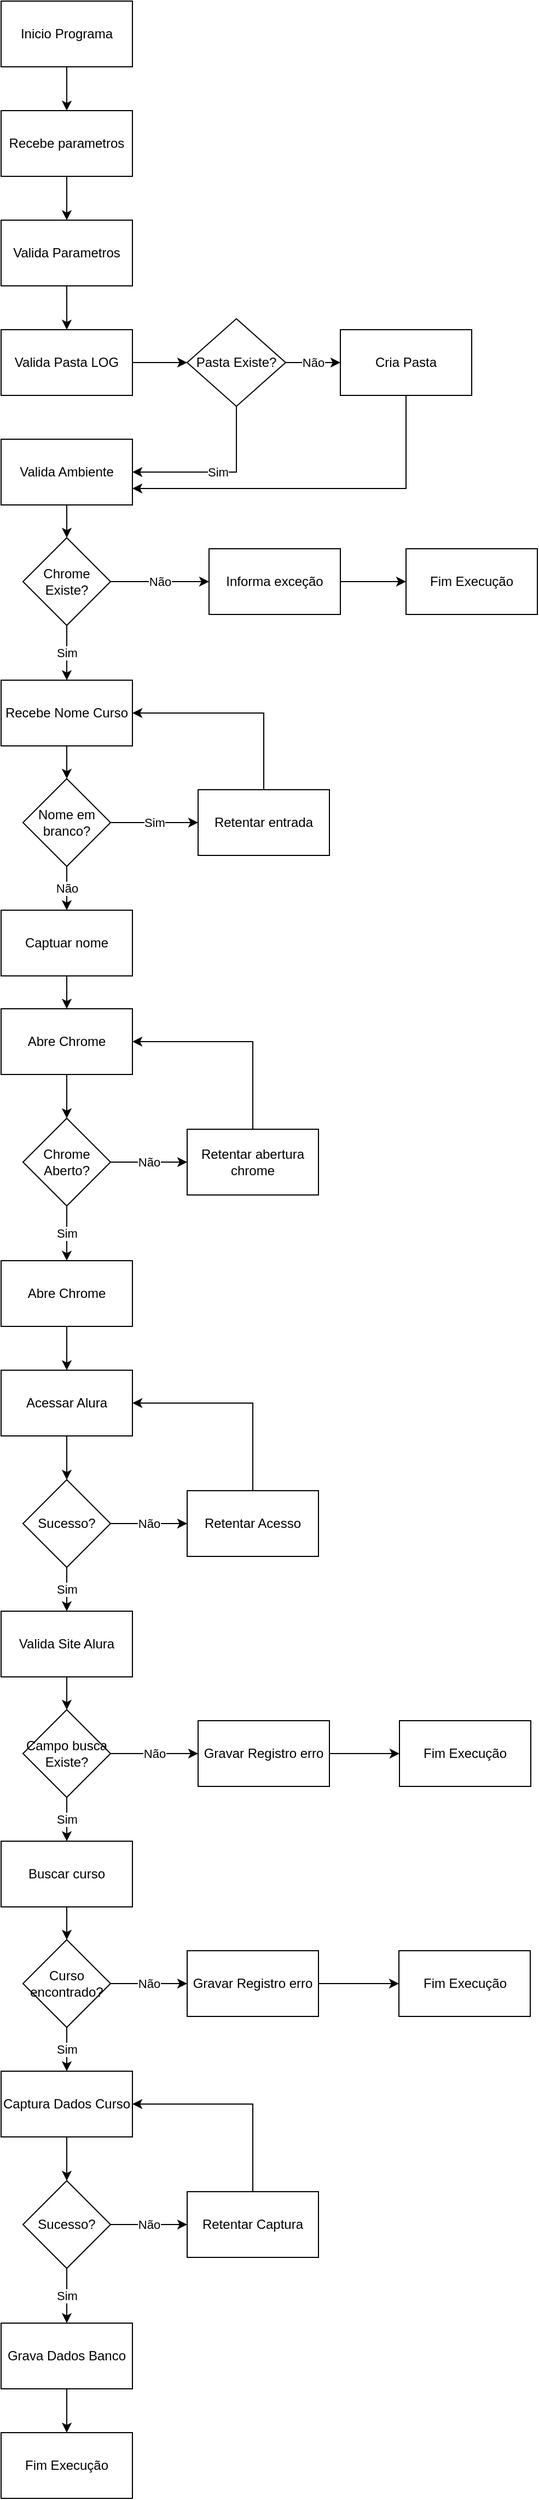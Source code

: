 <mxfile version="20.3.0" type="device"><diagram id="UJPH2ZQYphaxS8EfUfww" name="Página-1"><mxGraphModel dx="1202" dy="1794" grid="1" gridSize="10" guides="1" tooltips="1" connect="1" arrows="1" fold="1" page="1" pageScale="1" pageWidth="827" pageHeight="1169" math="0" shadow="0"><root><mxCell id="0"/><mxCell id="1" parent="0"/><mxCell id="Ck94WXgZyblLGc1j7kpH-4" style="edgeStyle=orthogonalEdgeStyle;rounded=0;orthogonalLoop=1;jettySize=auto;html=1;exitX=0.5;exitY=1;exitDx=0;exitDy=0;entryX=0.5;entryY=0;entryDx=0;entryDy=0;" parent="1" source="j4ky8cEnAvulfvaqjkqF-1" target="Ck94WXgZyblLGc1j7kpH-3" edge="1"><mxGeometry relative="1" as="geometry"/></mxCell><mxCell id="j4ky8cEnAvulfvaqjkqF-1" value="Recebe parametros" style="rounded=0;whiteSpace=wrap;html=1;" parent="1" vertex="1"><mxGeometry x="50" y="-50" width="120" height="60" as="geometry"/></mxCell><mxCell id="j4ky8cEnAvulfvaqjkqF-6" style="edgeStyle=orthogonalEdgeStyle;rounded=0;orthogonalLoop=1;jettySize=auto;html=1;exitX=0.5;exitY=1;exitDx=0;exitDy=0;" parent="1" source="j4ky8cEnAvulfvaqjkqF-2" target="j4ky8cEnAvulfvaqjkqF-5" edge="1"><mxGeometry relative="1" as="geometry"/></mxCell><mxCell id="j4ky8cEnAvulfvaqjkqF-2" value="Recebe Nome Curso" style="rounded=0;whiteSpace=wrap;html=1;" parent="1" vertex="1"><mxGeometry x="50" y="470" width="120" height="60" as="geometry"/></mxCell><mxCell id="j4ky8cEnAvulfvaqjkqF-8" value="Sim" style="edgeStyle=orthogonalEdgeStyle;rounded=0;orthogonalLoop=1;jettySize=auto;html=1;exitX=1;exitY=0.5;exitDx=0;exitDy=0;" parent="1" source="j4ky8cEnAvulfvaqjkqF-5" target="j4ky8cEnAvulfvaqjkqF-7" edge="1"><mxGeometry relative="1" as="geometry"/></mxCell><mxCell id="j4ky8cEnAvulfvaqjkqF-11" value="Não" style="edgeStyle=orthogonalEdgeStyle;rounded=0;orthogonalLoop=1;jettySize=auto;html=1;exitX=0.5;exitY=1;exitDx=0;exitDy=0;" parent="1" source="j4ky8cEnAvulfvaqjkqF-5" target="j4ky8cEnAvulfvaqjkqF-10" edge="1"><mxGeometry relative="1" as="geometry"/></mxCell><mxCell id="j4ky8cEnAvulfvaqjkqF-5" value="Nome em branco?" style="rhombus;whiteSpace=wrap;html=1;" parent="1" vertex="1"><mxGeometry x="70" y="560" width="80" height="80" as="geometry"/></mxCell><mxCell id="j4ky8cEnAvulfvaqjkqF-9" style="edgeStyle=orthogonalEdgeStyle;rounded=0;orthogonalLoop=1;jettySize=auto;html=1;exitX=0.5;exitY=0;exitDx=0;exitDy=0;entryX=1;entryY=0.5;entryDx=0;entryDy=0;" parent="1" source="j4ky8cEnAvulfvaqjkqF-7" target="j4ky8cEnAvulfvaqjkqF-2" edge="1"><mxGeometry relative="1" as="geometry"/></mxCell><mxCell id="j4ky8cEnAvulfvaqjkqF-7" value="Retentar entrada" style="rounded=0;whiteSpace=wrap;html=1;" parent="1" vertex="1"><mxGeometry x="230" y="570" width="120" height="60" as="geometry"/></mxCell><mxCell id="j4ky8cEnAvulfvaqjkqF-30" style="edgeStyle=orthogonalEdgeStyle;rounded=0;orthogonalLoop=1;jettySize=auto;html=1;exitX=0.5;exitY=1;exitDx=0;exitDy=0;entryX=0.5;entryY=0;entryDx=0;entryDy=0;" parent="1" source="j4ky8cEnAvulfvaqjkqF-10" target="j4ky8cEnAvulfvaqjkqF-29" edge="1"><mxGeometry relative="1" as="geometry"/></mxCell><mxCell id="j4ky8cEnAvulfvaqjkqF-10" value="Captuar nome" style="rounded=0;whiteSpace=wrap;html=1;" parent="1" vertex="1"><mxGeometry x="50" y="680" width="120" height="60" as="geometry"/></mxCell><mxCell id="j4ky8cEnAvulfvaqjkqF-19" style="edgeStyle=orthogonalEdgeStyle;rounded=0;orthogonalLoop=1;jettySize=auto;html=1;exitX=1;exitY=0.5;exitDx=0;exitDy=0;entryX=0;entryY=0.5;entryDx=0;entryDy=0;" parent="1" source="j4ky8cEnAvulfvaqjkqF-12" target="j4ky8cEnAvulfvaqjkqF-18" edge="1"><mxGeometry relative="1" as="geometry"/></mxCell><mxCell id="j4ky8cEnAvulfvaqjkqF-12" value="Valida Pasta LOG" style="rounded=0;whiteSpace=wrap;html=1;" parent="1" vertex="1"><mxGeometry x="50" y="150" width="120" height="60" as="geometry"/></mxCell><mxCell id="j4ky8cEnAvulfvaqjkqF-24" style="edgeStyle=orthogonalEdgeStyle;rounded=0;orthogonalLoop=1;jettySize=auto;html=1;exitX=0.5;exitY=1;exitDx=0;exitDy=0;" parent="1" source="j4ky8cEnAvulfvaqjkqF-13" target="j4ky8cEnAvulfvaqjkqF-17" edge="1"><mxGeometry relative="1" as="geometry"/></mxCell><mxCell id="j4ky8cEnAvulfvaqjkqF-13" value="Valida Ambiente" style="rounded=0;whiteSpace=wrap;html=1;" parent="1" vertex="1"><mxGeometry x="50" y="250" width="120" height="60" as="geometry"/></mxCell><mxCell id="j4ky8cEnAvulfvaqjkqF-27" value="Sim" style="edgeStyle=orthogonalEdgeStyle;rounded=0;orthogonalLoop=1;jettySize=auto;html=1;exitX=0.5;exitY=1;exitDx=0;exitDy=0;" parent="1" source="j4ky8cEnAvulfvaqjkqF-17" target="j4ky8cEnAvulfvaqjkqF-2" edge="1"><mxGeometry relative="1" as="geometry"/></mxCell><mxCell id="j4ky8cEnAvulfvaqjkqF-80" value="Não" style="edgeStyle=orthogonalEdgeStyle;rounded=0;orthogonalLoop=1;jettySize=auto;html=1;exitX=1;exitY=0.5;exitDx=0;exitDy=0;" parent="1" source="j4ky8cEnAvulfvaqjkqF-17" target="j4ky8cEnAvulfvaqjkqF-79" edge="1"><mxGeometry relative="1" as="geometry"/></mxCell><mxCell id="j4ky8cEnAvulfvaqjkqF-17" value="Chrome Existe?" style="rhombus;whiteSpace=wrap;html=1;" parent="1" vertex="1"><mxGeometry x="70" y="340" width="80" height="80" as="geometry"/></mxCell><mxCell id="j4ky8cEnAvulfvaqjkqF-20" value="Sim" style="edgeStyle=orthogonalEdgeStyle;rounded=0;orthogonalLoop=1;jettySize=auto;html=1;exitX=0.5;exitY=1;exitDx=0;exitDy=0;entryX=1;entryY=0.5;entryDx=0;entryDy=0;" parent="1" source="j4ky8cEnAvulfvaqjkqF-18" target="j4ky8cEnAvulfvaqjkqF-13" edge="1"><mxGeometry relative="1" as="geometry"/></mxCell><mxCell id="j4ky8cEnAvulfvaqjkqF-22" value="Não" style="edgeStyle=orthogonalEdgeStyle;rounded=0;orthogonalLoop=1;jettySize=auto;html=1;exitX=1;exitY=0.5;exitDx=0;exitDy=0;entryX=0;entryY=0.5;entryDx=0;entryDy=0;" parent="1" source="j4ky8cEnAvulfvaqjkqF-18" target="j4ky8cEnAvulfvaqjkqF-21" edge="1"><mxGeometry relative="1" as="geometry"/></mxCell><mxCell id="j4ky8cEnAvulfvaqjkqF-18" value="Pasta Existe?" style="rhombus;whiteSpace=wrap;html=1;" parent="1" vertex="1"><mxGeometry x="220" y="140" width="90" height="80" as="geometry"/></mxCell><mxCell id="j4ky8cEnAvulfvaqjkqF-23" style="edgeStyle=orthogonalEdgeStyle;rounded=0;orthogonalLoop=1;jettySize=auto;html=1;exitX=0.5;exitY=1;exitDx=0;exitDy=0;entryX=1;entryY=0.75;entryDx=0;entryDy=0;" parent="1" source="j4ky8cEnAvulfvaqjkqF-21" target="j4ky8cEnAvulfvaqjkqF-13" edge="1"><mxGeometry relative="1" as="geometry"/></mxCell><mxCell id="j4ky8cEnAvulfvaqjkqF-21" value="Cria Pasta&lt;br&gt;" style="rounded=0;whiteSpace=wrap;html=1;" parent="1" vertex="1"><mxGeometry x="360" y="150" width="120" height="60" as="geometry"/></mxCell><mxCell id="j4ky8cEnAvulfvaqjkqF-25" value="Fim Execução" style="rounded=0;whiteSpace=wrap;html=1;" parent="1" vertex="1"><mxGeometry x="420" y="350" width="120" height="60" as="geometry"/></mxCell><mxCell id="j4ky8cEnAvulfvaqjkqF-32" style="edgeStyle=orthogonalEdgeStyle;rounded=0;orthogonalLoop=1;jettySize=auto;html=1;exitX=0.5;exitY=1;exitDx=0;exitDy=0;" parent="1" source="j4ky8cEnAvulfvaqjkqF-29" target="j4ky8cEnAvulfvaqjkqF-31" edge="1"><mxGeometry relative="1" as="geometry"/></mxCell><mxCell id="j4ky8cEnAvulfvaqjkqF-29" value="Abre Chrome" style="rounded=0;whiteSpace=wrap;html=1;" parent="1" vertex="1"><mxGeometry x="50" y="770" width="120" height="60" as="geometry"/></mxCell><mxCell id="j4ky8cEnAvulfvaqjkqF-34" value="Não" style="edgeStyle=orthogonalEdgeStyle;rounded=0;orthogonalLoop=1;jettySize=auto;html=1;exitX=1;exitY=0.5;exitDx=0;exitDy=0;" parent="1" source="j4ky8cEnAvulfvaqjkqF-31" target="j4ky8cEnAvulfvaqjkqF-33" edge="1"><mxGeometry relative="1" as="geometry"/></mxCell><mxCell id="j4ky8cEnAvulfvaqjkqF-37" value="Sim" style="edgeStyle=orthogonalEdgeStyle;rounded=0;orthogonalLoop=1;jettySize=auto;html=1;exitX=0.5;exitY=1;exitDx=0;exitDy=0;" parent="1" source="j4ky8cEnAvulfvaqjkqF-31" target="j4ky8cEnAvulfvaqjkqF-36" edge="1"><mxGeometry relative="1" as="geometry"/></mxCell><mxCell id="j4ky8cEnAvulfvaqjkqF-31" value="Chrome Aberto?" style="rhombus;whiteSpace=wrap;html=1;" parent="1" vertex="1"><mxGeometry x="70" y="870" width="80" height="80" as="geometry"/></mxCell><mxCell id="j4ky8cEnAvulfvaqjkqF-35" style="edgeStyle=orthogonalEdgeStyle;rounded=0;orthogonalLoop=1;jettySize=auto;html=1;exitX=0.5;exitY=0;exitDx=0;exitDy=0;entryX=1;entryY=0.5;entryDx=0;entryDy=0;" parent="1" source="j4ky8cEnAvulfvaqjkqF-33" target="j4ky8cEnAvulfvaqjkqF-29" edge="1"><mxGeometry relative="1" as="geometry"/></mxCell><mxCell id="j4ky8cEnAvulfvaqjkqF-33" value="Retentar abertura chrome" style="rounded=0;whiteSpace=wrap;html=1;" parent="1" vertex="1"><mxGeometry x="220" y="880" width="120" height="60" as="geometry"/></mxCell><mxCell id="j4ky8cEnAvulfvaqjkqF-39" style="edgeStyle=orthogonalEdgeStyle;rounded=0;orthogonalLoop=1;jettySize=auto;html=1;exitX=0.5;exitY=1;exitDx=0;exitDy=0;" parent="1" source="j4ky8cEnAvulfvaqjkqF-36" target="j4ky8cEnAvulfvaqjkqF-38" edge="1"><mxGeometry relative="1" as="geometry"><Array as="points"><mxPoint x="110" y="1090"/><mxPoint x="110" y="1090"/></Array></mxGeometry></mxCell><mxCell id="j4ky8cEnAvulfvaqjkqF-36" value="Abre Chrome" style="rounded=0;whiteSpace=wrap;html=1;" parent="1" vertex="1"><mxGeometry x="50" y="1000" width="120" height="60" as="geometry"/></mxCell><mxCell id="j4ky8cEnAvulfvaqjkqF-43" style="edgeStyle=orthogonalEdgeStyle;rounded=0;orthogonalLoop=1;jettySize=auto;html=1;exitX=0.5;exitY=1;exitDx=0;exitDy=0;" parent="1" source="j4ky8cEnAvulfvaqjkqF-38" target="j4ky8cEnAvulfvaqjkqF-41" edge="1"><mxGeometry relative="1" as="geometry"/></mxCell><mxCell id="j4ky8cEnAvulfvaqjkqF-38" value="Acessar Alura" style="rounded=0;whiteSpace=wrap;html=1;" parent="1" vertex="1"><mxGeometry x="50" y="1100" width="120" height="60" as="geometry"/></mxCell><mxCell id="j4ky8cEnAvulfvaqjkqF-45" value="Não" style="edgeStyle=orthogonalEdgeStyle;rounded=0;orthogonalLoop=1;jettySize=auto;html=1;exitX=1;exitY=0.5;exitDx=0;exitDy=0;entryX=0;entryY=0.5;entryDx=0;entryDy=0;" parent="1" source="j4ky8cEnAvulfvaqjkqF-41" target="j4ky8cEnAvulfvaqjkqF-44" edge="1"><mxGeometry relative="1" as="geometry"/></mxCell><mxCell id="j4ky8cEnAvulfvaqjkqF-48" value="Sim" style="edgeStyle=orthogonalEdgeStyle;rounded=0;orthogonalLoop=1;jettySize=auto;html=1;exitX=0.5;exitY=1;exitDx=0;exitDy=0;" parent="1" source="j4ky8cEnAvulfvaqjkqF-41" target="j4ky8cEnAvulfvaqjkqF-47" edge="1"><mxGeometry relative="1" as="geometry"/></mxCell><mxCell id="j4ky8cEnAvulfvaqjkqF-41" value="Sucesso?" style="rhombus;whiteSpace=wrap;html=1;" parent="1" vertex="1"><mxGeometry x="70" y="1200" width="80" height="80" as="geometry"/></mxCell><mxCell id="j4ky8cEnAvulfvaqjkqF-46" style="edgeStyle=orthogonalEdgeStyle;rounded=0;orthogonalLoop=1;jettySize=auto;html=1;exitX=0.5;exitY=0;exitDx=0;exitDy=0;entryX=1;entryY=0.5;entryDx=0;entryDy=0;" parent="1" source="j4ky8cEnAvulfvaqjkqF-44" target="j4ky8cEnAvulfvaqjkqF-38" edge="1"><mxGeometry relative="1" as="geometry"/></mxCell><mxCell id="j4ky8cEnAvulfvaqjkqF-44" value="Retentar Acesso" style="rounded=0;whiteSpace=wrap;html=1;" parent="1" vertex="1"><mxGeometry x="220" y="1210" width="120" height="60" as="geometry"/></mxCell><mxCell id="j4ky8cEnAvulfvaqjkqF-60" style="edgeStyle=orthogonalEdgeStyle;rounded=0;orthogonalLoop=1;jettySize=auto;html=1;exitX=0.5;exitY=1;exitDx=0;exitDy=0;entryX=0.5;entryY=0;entryDx=0;entryDy=0;" parent="1" source="j4ky8cEnAvulfvaqjkqF-47" target="j4ky8cEnAvulfvaqjkqF-59" edge="1"><mxGeometry relative="1" as="geometry"/></mxCell><mxCell id="j4ky8cEnAvulfvaqjkqF-47" value="Valida Site Alura" style="rounded=0;whiteSpace=wrap;html=1;" parent="1" vertex="1"><mxGeometry x="50" y="1320" width="120" height="60" as="geometry"/></mxCell><mxCell id="j4ky8cEnAvulfvaqjkqF-53" value="Não" style="edgeStyle=orthogonalEdgeStyle;rounded=0;orthogonalLoop=1;jettySize=auto;html=1;exitX=1;exitY=0.5;exitDx=0;exitDy=0;entryX=0;entryY=0.5;entryDx=0;entryDy=0;" parent="1" source="j4ky8cEnAvulfvaqjkqF-50" target="j4ky8cEnAvulfvaqjkqF-52" edge="1"><mxGeometry relative="1" as="geometry"/></mxCell><mxCell id="j4ky8cEnAvulfvaqjkqF-56" value="Sim" style="edgeStyle=orthogonalEdgeStyle;rounded=0;orthogonalLoop=1;jettySize=auto;html=1;exitX=0.5;exitY=1;exitDx=0;exitDy=0;" parent="1" source="j4ky8cEnAvulfvaqjkqF-50" target="j4ky8cEnAvulfvaqjkqF-55" edge="1"><mxGeometry relative="1" as="geometry"/></mxCell><mxCell id="j4ky8cEnAvulfvaqjkqF-50" value="Sucesso?" style="rhombus;whiteSpace=wrap;html=1;" parent="1" vertex="1"><mxGeometry x="70" y="1840" width="80" height="80" as="geometry"/></mxCell><mxCell id="j4ky8cEnAvulfvaqjkqF-83" style="edgeStyle=orthogonalEdgeStyle;rounded=0;orthogonalLoop=1;jettySize=auto;html=1;exitX=0.5;exitY=0;exitDx=0;exitDy=0;entryX=1;entryY=0.5;entryDx=0;entryDy=0;" parent="1" source="j4ky8cEnAvulfvaqjkqF-52" target="j4ky8cEnAvulfvaqjkqF-76" edge="1"><mxGeometry relative="1" as="geometry"/></mxCell><mxCell id="j4ky8cEnAvulfvaqjkqF-52" value="Retentar Captura" style="rounded=0;whiteSpace=wrap;html=1;" parent="1" vertex="1"><mxGeometry x="220" y="1850" width="120" height="60" as="geometry"/></mxCell><mxCell id="j4ky8cEnAvulfvaqjkqF-85" style="edgeStyle=orthogonalEdgeStyle;rounded=0;orthogonalLoop=1;jettySize=auto;html=1;exitX=0.5;exitY=1;exitDx=0;exitDy=0;" parent="1" source="j4ky8cEnAvulfvaqjkqF-55" target="j4ky8cEnAvulfvaqjkqF-84" edge="1"><mxGeometry relative="1" as="geometry"/></mxCell><mxCell id="j4ky8cEnAvulfvaqjkqF-55" value="Grava Dados Banco" style="rounded=0;whiteSpace=wrap;html=1;" parent="1" vertex="1"><mxGeometry x="50" y="1970" width="120" height="60" as="geometry"/></mxCell><mxCell id="j4ky8cEnAvulfvaqjkqF-64" value="Não" style="edgeStyle=orthogonalEdgeStyle;rounded=0;orthogonalLoop=1;jettySize=auto;html=1;exitX=1;exitY=0.5;exitDx=0;exitDy=0;" parent="1" source="j4ky8cEnAvulfvaqjkqF-59" target="j4ky8cEnAvulfvaqjkqF-63" edge="1"><mxGeometry relative="1" as="geometry"/></mxCell><mxCell id="j4ky8cEnAvulfvaqjkqF-67" value="Sim" style="edgeStyle=orthogonalEdgeStyle;rounded=0;orthogonalLoop=1;jettySize=auto;html=1;exitX=0.5;exitY=1;exitDx=0;exitDy=0;" parent="1" source="j4ky8cEnAvulfvaqjkqF-59" target="j4ky8cEnAvulfvaqjkqF-66" edge="1"><mxGeometry relative="1" as="geometry"/></mxCell><mxCell id="j4ky8cEnAvulfvaqjkqF-59" value="Campo busca Existe?" style="rhombus;whiteSpace=wrap;html=1;" parent="1" vertex="1"><mxGeometry x="70" y="1410" width="80" height="80" as="geometry"/></mxCell><mxCell id="j4ky8cEnAvulfvaqjkqF-62" value="Fim Execução" style="rounded=0;whiteSpace=wrap;html=1;" parent="1" vertex="1"><mxGeometry x="414" y="1420" width="120" height="60" as="geometry"/></mxCell><mxCell id="j4ky8cEnAvulfvaqjkqF-65" style="edgeStyle=orthogonalEdgeStyle;rounded=0;orthogonalLoop=1;jettySize=auto;html=1;exitX=1;exitY=0.5;exitDx=0;exitDy=0;" parent="1" source="j4ky8cEnAvulfvaqjkqF-63" target="j4ky8cEnAvulfvaqjkqF-62" edge="1"><mxGeometry relative="1" as="geometry"/></mxCell><mxCell id="j4ky8cEnAvulfvaqjkqF-63" value="Gravar Registro erro" style="rounded=0;whiteSpace=wrap;html=1;" parent="1" vertex="1"><mxGeometry x="230" y="1420" width="120" height="60" as="geometry"/></mxCell><mxCell id="j4ky8cEnAvulfvaqjkqF-70" style="edgeStyle=orthogonalEdgeStyle;rounded=0;orthogonalLoop=1;jettySize=auto;html=1;exitX=0.5;exitY=1;exitDx=0;exitDy=0;entryX=0.5;entryY=0;entryDx=0;entryDy=0;" parent="1" source="j4ky8cEnAvulfvaqjkqF-66" target="j4ky8cEnAvulfvaqjkqF-68" edge="1"><mxGeometry relative="1" as="geometry"/></mxCell><mxCell id="j4ky8cEnAvulfvaqjkqF-66" value="Buscar curso" style="rounded=0;whiteSpace=wrap;html=1;" parent="1" vertex="1"><mxGeometry x="50" y="1530" width="120" height="60" as="geometry"/></mxCell><mxCell id="j4ky8cEnAvulfvaqjkqF-75" value="Não" style="edgeStyle=orthogonalEdgeStyle;rounded=0;orthogonalLoop=1;jettySize=auto;html=1;exitX=1;exitY=0.5;exitDx=0;exitDy=0;" parent="1" source="j4ky8cEnAvulfvaqjkqF-68" target="j4ky8cEnAvulfvaqjkqF-73" edge="1"><mxGeometry relative="1" as="geometry"/></mxCell><mxCell id="j4ky8cEnAvulfvaqjkqF-77" value="Sim" style="edgeStyle=orthogonalEdgeStyle;rounded=0;orthogonalLoop=1;jettySize=auto;html=1;exitX=0.5;exitY=1;exitDx=0;exitDy=0;entryX=0.5;entryY=0;entryDx=0;entryDy=0;" parent="1" source="j4ky8cEnAvulfvaqjkqF-68" target="j4ky8cEnAvulfvaqjkqF-76" edge="1"><mxGeometry relative="1" as="geometry"/></mxCell><mxCell id="j4ky8cEnAvulfvaqjkqF-68" value="Curso encontrado?" style="rhombus;whiteSpace=wrap;html=1;" parent="1" vertex="1"><mxGeometry x="70" y="1620" width="80" height="80" as="geometry"/></mxCell><mxCell id="j4ky8cEnAvulfvaqjkqF-71" value="Fim Execução" style="rounded=0;whiteSpace=wrap;html=1;" parent="1" vertex="1"><mxGeometry x="413.5" y="1630" width="120" height="60" as="geometry"/></mxCell><mxCell id="j4ky8cEnAvulfvaqjkqF-72" style="edgeStyle=orthogonalEdgeStyle;rounded=0;orthogonalLoop=1;jettySize=auto;html=1;exitX=1;exitY=0.5;exitDx=0;exitDy=0;" parent="1" source="j4ky8cEnAvulfvaqjkqF-73" target="j4ky8cEnAvulfvaqjkqF-71" edge="1"><mxGeometry relative="1" as="geometry"/></mxCell><mxCell id="j4ky8cEnAvulfvaqjkqF-73" value="Gravar Registro erro" style="rounded=0;whiteSpace=wrap;html=1;" parent="1" vertex="1"><mxGeometry x="220" y="1630" width="120" height="60" as="geometry"/></mxCell><mxCell id="j4ky8cEnAvulfvaqjkqF-78" style="edgeStyle=orthogonalEdgeStyle;rounded=0;orthogonalLoop=1;jettySize=auto;html=1;exitX=0.5;exitY=1;exitDx=0;exitDy=0;entryX=0.5;entryY=0;entryDx=0;entryDy=0;" parent="1" source="j4ky8cEnAvulfvaqjkqF-76" target="j4ky8cEnAvulfvaqjkqF-50" edge="1"><mxGeometry relative="1" as="geometry"/></mxCell><mxCell id="j4ky8cEnAvulfvaqjkqF-76" value="Captura Dados Curso" style="rounded=0;whiteSpace=wrap;html=1;" parent="1" vertex="1"><mxGeometry x="50" y="1740" width="120" height="60" as="geometry"/></mxCell><mxCell id="j4ky8cEnAvulfvaqjkqF-81" style="edgeStyle=orthogonalEdgeStyle;rounded=0;orthogonalLoop=1;jettySize=auto;html=1;exitX=1;exitY=0.5;exitDx=0;exitDy=0;entryX=0;entryY=0.5;entryDx=0;entryDy=0;" parent="1" source="j4ky8cEnAvulfvaqjkqF-79" target="j4ky8cEnAvulfvaqjkqF-25" edge="1"><mxGeometry relative="1" as="geometry"/></mxCell><mxCell id="j4ky8cEnAvulfvaqjkqF-79" value="Informa exceção" style="rounded=0;whiteSpace=wrap;html=1;" parent="1" vertex="1"><mxGeometry x="240" y="350" width="120" height="60" as="geometry"/></mxCell><mxCell id="j4ky8cEnAvulfvaqjkqF-84" value="Fim Execução" style="rounded=0;whiteSpace=wrap;html=1;" parent="1" vertex="1"><mxGeometry x="50" y="2070" width="120" height="60" as="geometry"/></mxCell><mxCell id="Ck94WXgZyblLGc1j7kpH-2" style="edgeStyle=orthogonalEdgeStyle;rounded=0;orthogonalLoop=1;jettySize=auto;html=1;exitX=0.5;exitY=1;exitDx=0;exitDy=0;" parent="1" source="Ck94WXgZyblLGc1j7kpH-1" target="j4ky8cEnAvulfvaqjkqF-1" edge="1"><mxGeometry relative="1" as="geometry"/></mxCell><mxCell id="Ck94WXgZyblLGc1j7kpH-1" value="Inicio Programa" style="rounded=0;whiteSpace=wrap;html=1;" parent="1" vertex="1"><mxGeometry x="50" y="-150" width="120" height="60" as="geometry"/></mxCell><mxCell id="Ck94WXgZyblLGc1j7kpH-5" style="edgeStyle=orthogonalEdgeStyle;rounded=0;orthogonalLoop=1;jettySize=auto;html=1;exitX=0.5;exitY=1;exitDx=0;exitDy=0;" parent="1" source="Ck94WXgZyblLGc1j7kpH-3" target="j4ky8cEnAvulfvaqjkqF-12" edge="1"><mxGeometry relative="1" as="geometry"/></mxCell><mxCell id="Ck94WXgZyblLGc1j7kpH-3" value="Valida Parametros" style="rounded=0;whiteSpace=wrap;html=1;" parent="1" vertex="1"><mxGeometry x="50" y="50" width="120" height="60" as="geometry"/></mxCell></root></mxGraphModel></diagram></mxfile>
